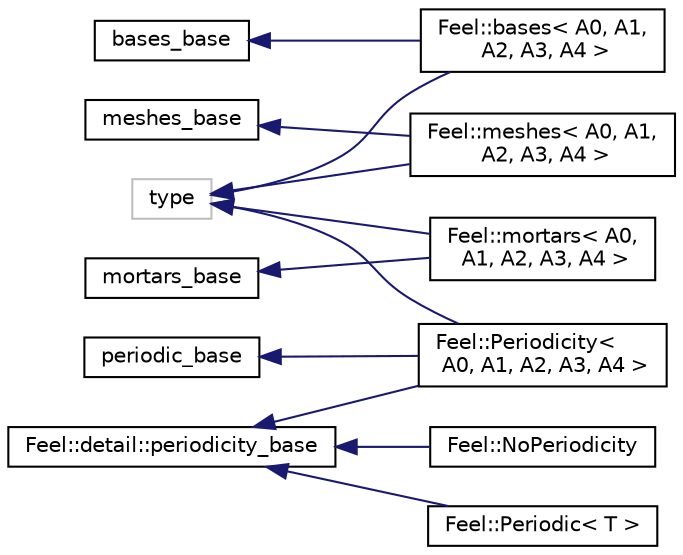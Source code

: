 digraph "Graphical Class Hierarchy"
{
 // LATEX_PDF_SIZE
  edge [fontname="Helvetica",fontsize="10",labelfontname="Helvetica",labelfontsize="10"];
  node [fontname="Helvetica",fontsize="10",shape=record];
  rankdir="LR";
  Node1082 [label="type",height=0.2,width=0.4,color="grey75", fillcolor="white", style="filled",tooltip=" "];
  Node1082 -> Node970 [dir="back",color="midnightblue",fontsize="10",style="solid",fontname="Helvetica"];
  Node970 [label="Feel::bases\< A0, A1,\l A2, A3, A4 \>",height=0.2,width=0.4,color="black", fillcolor="white", style="filled",URL="$structFeel_1_1bases.html",tooltip=" "];
  Node1082 -> Node929 [dir="back",color="midnightblue",fontsize="10",style="solid",fontname="Helvetica"];
  Node929 [label="Feel::meshes\< A0, A1,\l A2, A3, A4 \>",height=0.2,width=0.4,color="black", fillcolor="white", style="filled",URL="$structFeel_1_1meshes.html",tooltip=" "];
  Node1082 -> Node924 [dir="back",color="midnightblue",fontsize="10",style="solid",fontname="Helvetica"];
  Node924 [label="Feel::mortars\< A0,\l A1, A2, A3, A4 \>",height=0.2,width=0.4,color="black", fillcolor="white", style="filled",URL="$structFeel_1_1mortars.html",tooltip=" "];
  Node1082 -> Node3 [dir="back",color="midnightblue",fontsize="10",style="solid",fontname="Helvetica"];
  Node3 [label="Feel::Periodicity\<\l A0, A1, A2, A3, A4 \>",height=0.2,width=0.4,color="black", fillcolor="white", style="filled",URL="$structFeel_1_1Periodicity.html",tooltip=" "];
  Node969 [label="bases_base",height=0.2,width=0.4,color="black", fillcolor="white", style="filled",URL="$classFeel_1_1detail_1_1bases__base.html",tooltip=" "];
  Node969 -> Node970 [dir="back",color="midnightblue",fontsize="10",style="solid",fontname="Helvetica"];
  Node928 [label="meshes_base",height=0.2,width=0.4,color="black", fillcolor="white", style="filled",URL="$classFeel_1_1detail_1_1meshes__base.html",tooltip=" "];
  Node928 -> Node929 [dir="back",color="midnightblue",fontsize="10",style="solid",fontname="Helvetica"];
  Node923 [label="mortars_base",height=0.2,width=0.4,color="black", fillcolor="white", style="filled",URL="$classFeel_1_1detail_1_1mortars__base.html",tooltip=" "];
  Node923 -> Node924 [dir="back",color="midnightblue",fontsize="10",style="solid",fontname="Helvetica"];
  Node914 [label="periodic_base",height=0.2,width=0.4,color="black", fillcolor="white", style="filled",URL="$classFeel_1_1detail_1_1periodic__base.html",tooltip=" "];
  Node914 -> Node3 [dir="back",color="midnightblue",fontsize="10",style="solid",fontname="Helvetica"];
  Node0 [label="Feel::detail::periodicity_base",height=0.2,width=0.4,color="black", fillcolor="white", style="filled",URL="$structFeel_1_1detail_1_1periodicity__base.html",tooltip=" "];
  Node0 -> Node1 [dir="back",color="midnightblue",fontsize="10",style="solid",fontname="Helvetica"];
  Node1 [label="Feel::NoPeriodicity",height=0.2,width=0.4,color="black", fillcolor="white", style="filled",URL="$classFeel_1_1NoPeriodicity.html",tooltip="NoPeriodicity class holder."];
  Node0 -> Node2 [dir="back",color="midnightblue",fontsize="10",style="solid",fontname="Helvetica"];
  Node2 [label="Feel::Periodic\< T \>",height=0.2,width=0.4,color="black", fillcolor="white", style="filled",URL="$classFeel_1_1Periodic.html",tooltip="Periodic class holder."];
  Node0 -> Node3 [dir="back",color="midnightblue",fontsize="10",style="solid",fontname="Helvetica"];
}
